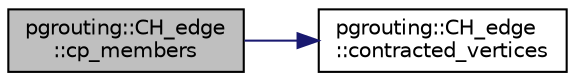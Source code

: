 digraph "pgrouting::CH_edge::cp_members"
{
  edge [fontname="Helvetica",fontsize="10",labelfontname="Helvetica",labelfontsize="10"];
  node [fontname="Helvetica",fontsize="10",shape=record];
  rankdir="LR";
  Node63 [label="pgrouting::CH_edge\l::cp_members",height=0.2,width=0.4,color="black", fillcolor="grey75", style="filled", fontcolor="black"];
  Node63 -> Node64 [color="midnightblue",fontsize="10",style="solid",fontname="Helvetica"];
  Node64 [label="pgrouting::CH_edge\l::contracted_vertices",height=0.2,width=0.4,color="black", fillcolor="white", style="filled",URL="$classpgrouting_1_1CH__edge.html#af527c8a6422a1aae13087aa00bbf9938"];
}
